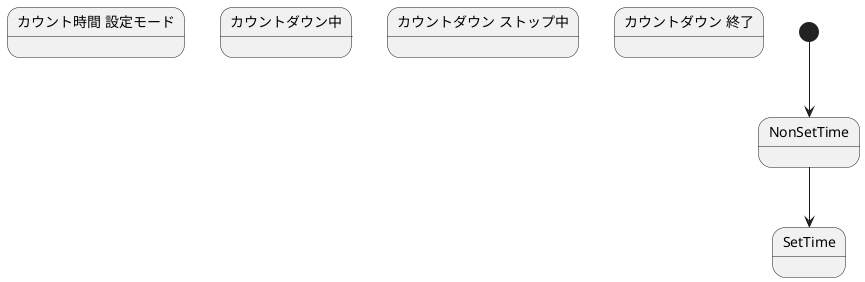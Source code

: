 @startuml Kitchen_Timer_State

state "カウント時間 設定モード" as SettingTime
state "カウントダウン中" as CountDown
state "カウントダウン ストップ中" as StopCountDown
state "カウントダウン 終了" as EndCountDown

[*] --> NonSetTime

NonSetTime --> SetTime



@enduml
